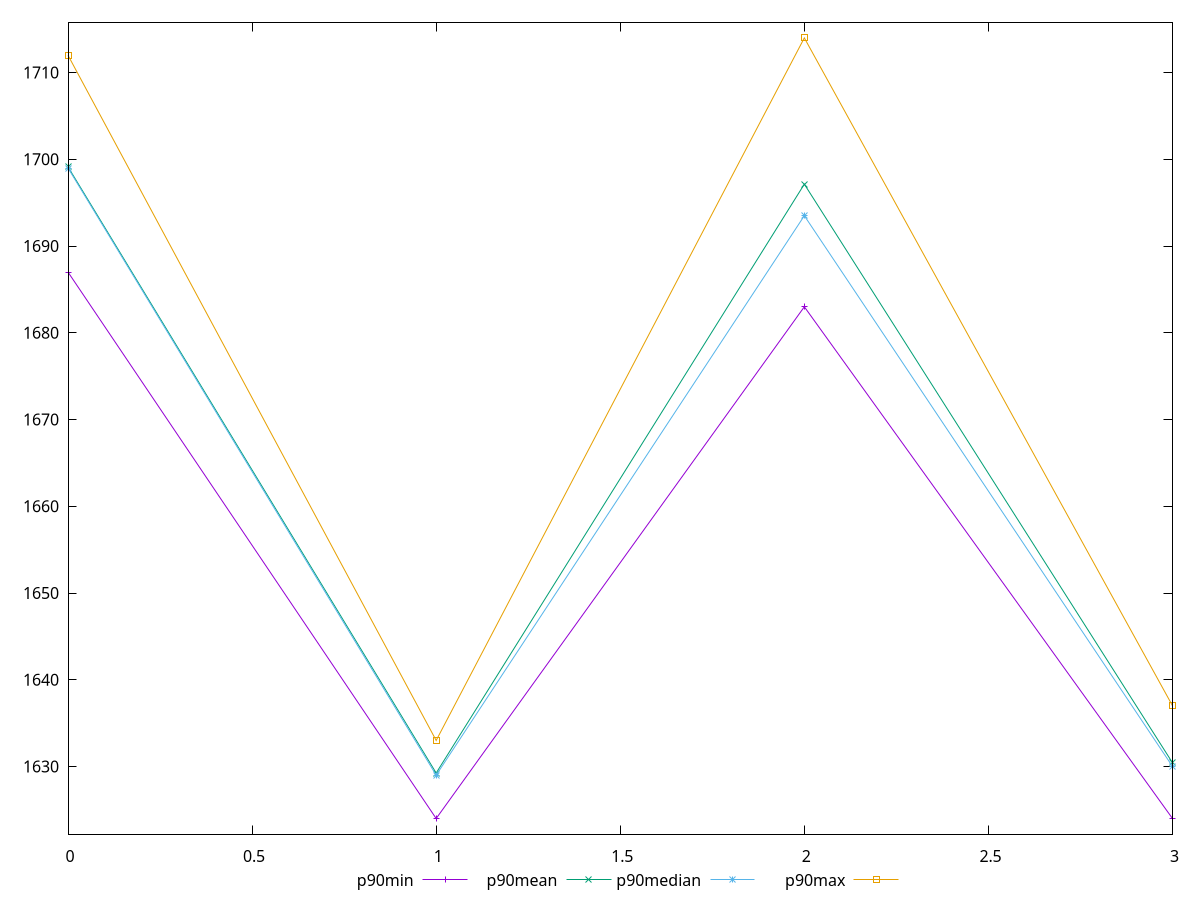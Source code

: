 reset

$p90Min <<EOF
0 1687
1 1624
2 1683
3 1624
EOF

$p90Mean <<EOF
0 1699.127659574468
1 1629.2446808510638
2 1697.1382978723404
3 1630.4255319148936
EOF

$p90Median <<EOF
0 1699
1 1629
2 1693.5
3 1630
EOF

$p90Max <<EOF
0 1712
1 1633
2 1714
3 1637
EOF

set key outside below
set xrange [0:3]
set yrange [1622.2:1715.8]
set trange [1622.2:1715.8]
set terminal svg size 640, 560 enhanced background rgb 'white'
set output "reports/report_00033_2021-03-01T14-23-16.841Z/render-blocking-resources/progression/value.svg"

plot $p90Min title "p90min" with linespoints, \
     $p90Mean title "p90mean" with linespoints, \
     $p90Median title "p90median" with linespoints, \
     $p90Max title "p90max" with linespoints

reset

